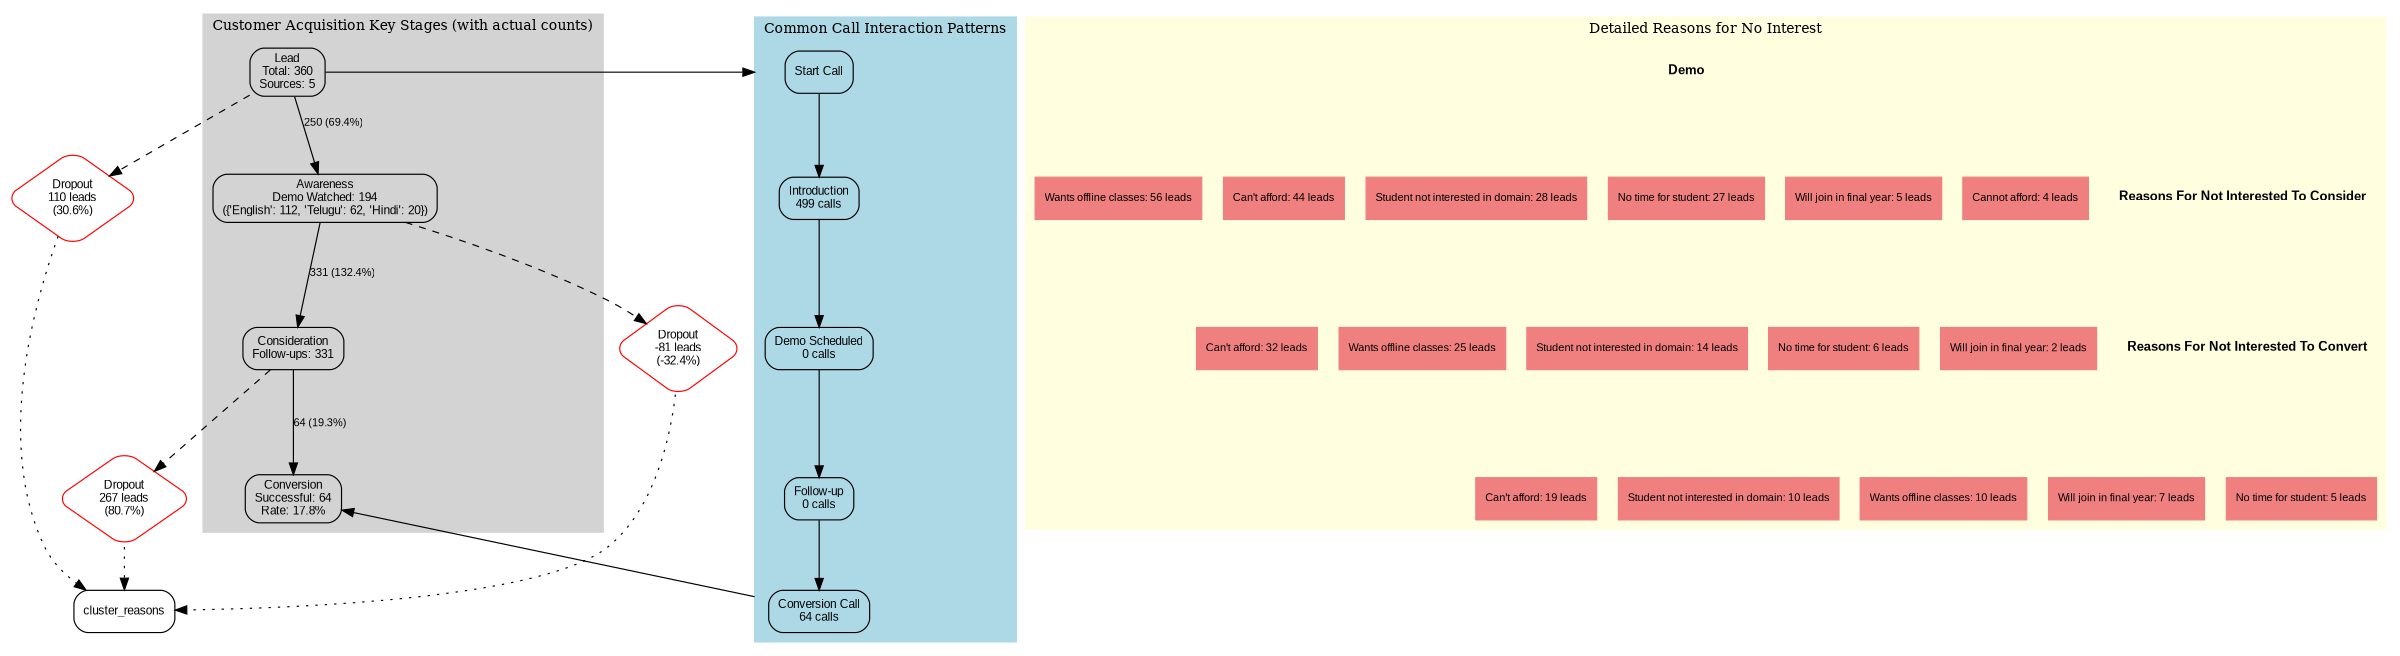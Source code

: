 digraph Customer_Acquisition_Flow {
	compound=true rankdir=TB size="16,12"
	node [fontname=Arial fontsize=10 shape=box style=rounded]
	edge [fontname=Arial fontsize=9]
	subgraph cluster_main_stages {
		color=lightgrey fontsize=12 label="Customer Acquisition Key Stages (with actual counts)" style=filled
		Lead [label="Lead
Total: 360
Sources: 5"]
		Awareness [label="Awareness
Demo Watched: 194
({'English': 112, 'Telugu': 62, 'Hindi': 20})"]
		Consideration [label="Consideration
Follow-ups: 331"]
		Conversion [label="Conversion
Successful: 64
Rate: 17.8%"]
		Lead -> Awareness [label="250 (69.4%)"]
		Awareness -> Consideration [label="331 (132.4%)"]
		Consideration -> Conversion [label="64 (19.3%)"]
	}
	Dropout1 [label="Dropout
110 leads
(30.6%)" color=red shape=diamond]
	Dropout2 [label="Dropout
-81 leads
(-32.4%)" color=red shape=diamond]
	Dropout3 [label="Dropout
267 leads
(80.7%)" color=red shape=diamond]
	Lead -> Dropout1 [style=dashed]
	Awareness -> Dropout2 [style=dashed]
	Consideration -> Dropout3 [style=dashed]
	subgraph cluster_reasons {
		color=lightyellow fontsize=12 label="Detailed Reasons for No Interest" rank=same style=filled
		Demo_header [label=<<B>Demo</B>> fontsize=11 shape=plaintext]
		"Demo_Wants offline classes" [label="Wants offline classes: 56 leads" color=lightcoral fontsize=9 shape=box style=filled]
		Demo_header -> "Demo_Wants offline classes" [style=invis]
		"Demo_Can't afford" [label="Can't afford: 44 leads" color=lightcoral fontsize=9 shape=box style=filled]
		Demo_header -> "Demo_Can't afford" [style=invis]
		"Demo_Student not interested in domain" [label="Student not interested in domain: 28 leads" color=lightcoral fontsize=9 shape=box style=filled]
		Demo_header -> "Demo_Student not interested in domain" [style=invis]
		"Demo_No time for student" [label="No time for student: 27 leads" color=lightcoral fontsize=9 shape=box style=filled]
		Demo_header -> "Demo_No time for student" [style=invis]
		"Demo_Will join in final year" [label="Will join in final year: 5 leads" color=lightcoral fontsize=9 shape=box style=filled]
		Demo_header -> "Demo_Will join in final year" [style=invis]
		"Demo_Cannot afford" [label="Cannot afford: 4 leads" color=lightcoral fontsize=9 shape=box style=filled]
		Demo_header -> "Demo_Cannot afford" [style=invis]
		"Reasons For Not Interested To Consider_header" [label=<<B>Reasons For Not Interested To Consider</B>> fontsize=11 shape=plaintext]
		"Reasons For Not Interested To Consider_Can't afford" [label="Can't afford: 32 leads" color=lightcoral fontsize=9 shape=box style=filled]
		"Reasons For Not Interested To Consider_header" -> "Reasons For Not Interested To Consider_Can't afford" [style=invis]
		"Reasons For Not Interested To Consider_Wants offline classes" [label="Wants offline classes: 25 leads" color=lightcoral fontsize=9 shape=box style=filled]
		"Reasons For Not Interested To Consider_header" -> "Reasons For Not Interested To Consider_Wants offline classes" [style=invis]
		"Reasons For Not Interested To Consider_Student not interested in domain" [label="Student not interested in domain: 14 leads" color=lightcoral fontsize=9 shape=box style=filled]
		"Reasons For Not Interested To Consider_header" -> "Reasons For Not Interested To Consider_Student not interested in domain" [style=invis]
		"Reasons For Not Interested To Consider_No time for student" [label="No time for student: 6 leads" color=lightcoral fontsize=9 shape=box style=filled]
		"Reasons For Not Interested To Consider_header" -> "Reasons For Not Interested To Consider_No time for student" [style=invis]
		"Reasons For Not Interested To Consider_Will join in final year" [label="Will join in final year: 2 leads" color=lightcoral fontsize=9 shape=box style=filled]
		"Reasons For Not Interested To Consider_header" -> "Reasons For Not Interested To Consider_Will join in final year" [style=invis]
		"Reasons For Not Interested To Convert_header" [label=<<B>Reasons For Not Interested To Convert</B>> fontsize=11 shape=plaintext]
		"Reasons For Not Interested To Convert_Can't afford" [label="Can't afford: 19 leads" color=lightcoral fontsize=9 shape=box style=filled]
		"Reasons For Not Interested To Convert_header" -> "Reasons For Not Interested To Convert_Can't afford" [style=invis]
		"Reasons For Not Interested To Convert_Student not interested in domain" [label="Student not interested in domain: 10 leads" color=lightcoral fontsize=9 shape=box style=filled]
		"Reasons For Not Interested To Convert_header" -> "Reasons For Not Interested To Convert_Student not interested in domain" [style=invis]
		"Reasons For Not Interested To Convert_Wants offline classes" [label="Wants offline classes: 10 leads" color=lightcoral fontsize=9 shape=box style=filled]
		"Reasons For Not Interested To Convert_header" -> "Reasons For Not Interested To Convert_Wants offline classes" [style=invis]
		"Reasons For Not Interested To Convert_Will join in final year" [label="Will join in final year: 7 leads" color=lightcoral fontsize=9 shape=box style=filled]
		"Reasons For Not Interested To Convert_header" -> "Reasons For Not Interested To Convert_Will join in final year" [style=invis]
		"Reasons For Not Interested To Convert_No time for student" [label="No time for student: 5 leads" color=lightcoral fontsize=9 shape=box style=filled]
		"Reasons For Not Interested To Convert_header" -> "Reasons For Not Interested To Convert_No time for student" [style=invis]
		rank=same
		Demo_header -> "Reasons For Not Interested To Consider_header" [style=invis]
		"Reasons For Not Interested To Consider_header" -> "Reasons For Not Interested To Convert_header" [style=invis]
	}
	Dropout1 -> cluster_reasons [lhead=cluster_reasons style=dotted]
	Dropout2 -> cluster_reasons [lhead=cluster_reasons style=dotted]
	Dropout3 -> cluster_reasons [lhead=cluster_reasons style=dotted]
	subgraph cluster_call_flow {
		color=lightblue fontsize=12 label="Common Call Interaction Patterns" style=filled
		Start [label="Start Call"]
		Intro [label="Introduction
499 calls"]
		Demo [label="Demo Scheduled
0 calls"]
		Followup [label="Follow-up
0 calls"]
		ConversionCall [label="Conversion Call
64 calls"]
		Start -> Intro
		Intro -> Demo
		Demo -> Followup
		Followup -> ConversionCall
	}
	Lead -> Start [constraint=false lhead=cluster_call_flow]
	ConversionCall -> Conversion [constraint=false ltail=cluster_call_flow]
}
